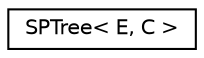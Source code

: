 digraph "Graphical Class Hierarchy"
{
  edge [fontname="Helvetica",fontsize="10",labelfontname="Helvetica",labelfontsize="10"];
  node [fontname="Helvetica",fontsize="10",shape=record];
  rankdir="LR";
  Node0 [label="SPTree\< E, C \>",height=0.2,width=0.4,color="black", fillcolor="white", style="filled",URL="$d6/d72/class_s_p_tree.html"];
}
